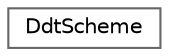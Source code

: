digraph "Graphical Class Hierarchy"
{
 // LATEX_PDF_SIZE
  bgcolor="transparent";
  edge [fontname=Helvetica,fontsize=10,labelfontname=Helvetica,labelfontsize=10];
  node [fontname=Helvetica,fontsize=10,shape=box,height=0.2,width=0.4];
  rankdir="LR";
  Node0 [id="Node000000",label="DdtScheme",height=0.2,width=0.4,color="grey40", fillcolor="white", style="filled",URL="$classFoam_1_1fa_1_1DdtScheme.html",tooltip="Abstract base class for finite volume calculus ddt schemes."];
}
